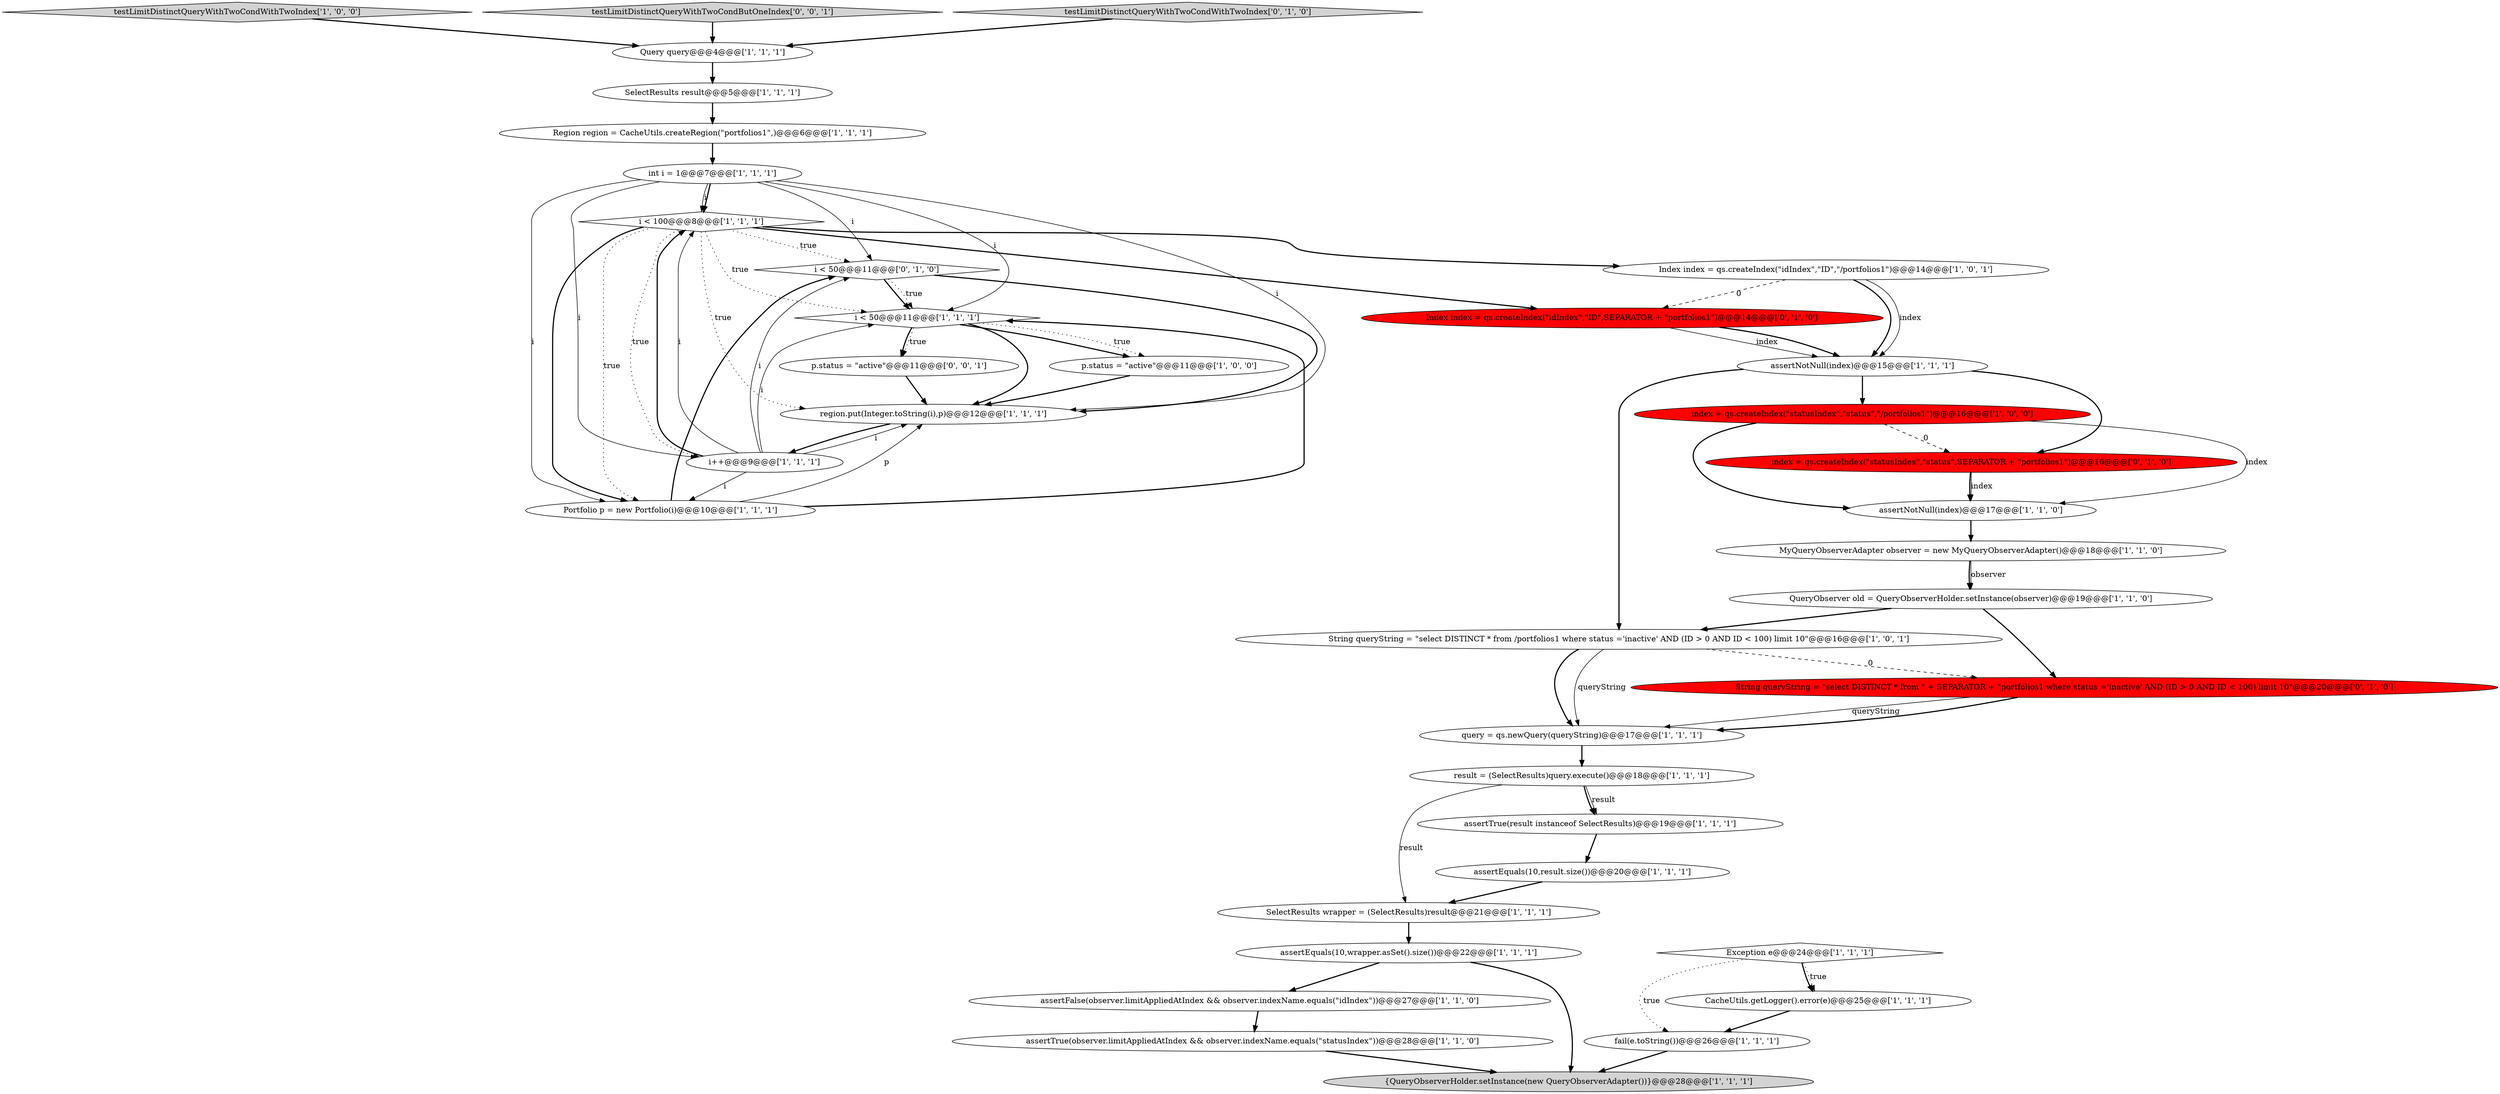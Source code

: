 digraph {
21 [style = filled, label = "SelectResults wrapper = (SelectResults)result@@@21@@@['1', '1', '1']", fillcolor = white, shape = ellipse image = "AAA0AAABBB1BBB"];
35 [style = filled, label = "p.status = \"active\"@@@11@@@['0', '0', '1']", fillcolor = white, shape = ellipse image = "AAA0AAABBB3BBB"];
3 [style = filled, label = "Query query@@@4@@@['1', '1', '1']", fillcolor = white, shape = ellipse image = "AAA0AAABBB1BBB"];
11 [style = filled, label = "result = (SelectResults)query.execute()@@@18@@@['1', '1', '1']", fillcolor = white, shape = ellipse image = "AAA0AAABBB1BBB"];
6 [style = filled, label = "testLimitDistinctQueryWithTwoCondWithTwoIndex['1', '0', '0']", fillcolor = lightgray, shape = diamond image = "AAA0AAABBB1BBB"];
30 [style = filled, label = "index = qs.createIndex(\"statusIndex\",\"status\",SEPARATOR + \"portfolios1\")@@@16@@@['0', '1', '0']", fillcolor = red, shape = ellipse image = "AAA1AAABBB2BBB"];
26 [style = filled, label = "Region region = CacheUtils.createRegion(\"portfolios1\",)@@@6@@@['1', '1', '1']", fillcolor = white, shape = ellipse image = "AAA0AAABBB1BBB"];
28 [style = filled, label = "assertEquals(10,wrapper.asSet().size())@@@22@@@['1', '1', '1']", fillcolor = white, shape = ellipse image = "AAA0AAABBB1BBB"];
7 [style = filled, label = "QueryObserver old = QueryObserverHolder.setInstance(observer)@@@19@@@['1', '1', '0']", fillcolor = white, shape = ellipse image = "AAA0AAABBB1BBB"];
9 [style = filled, label = "assertFalse(observer.limitAppliedAtIndex && observer.indexName.equals(\"idIndex\"))@@@27@@@['1', '1', '0']", fillcolor = white, shape = ellipse image = "AAA0AAABBB1BBB"];
36 [style = filled, label = "testLimitDistinctQueryWithTwoCondButOneIndex['0', '0', '1']", fillcolor = lightgray, shape = diamond image = "AAA0AAABBB3BBB"];
33 [style = filled, label = "testLimitDistinctQueryWithTwoCondWithTwoIndex['0', '1', '0']", fillcolor = lightgray, shape = diamond image = "AAA0AAABBB2BBB"];
18 [style = filled, label = "query = qs.newQuery(queryString)@@@17@@@['1', '1', '1']", fillcolor = white, shape = ellipse image = "AAA0AAABBB1BBB"];
1 [style = filled, label = "MyQueryObserverAdapter observer = new MyQueryObserverAdapter()@@@18@@@['1', '1', '0']", fillcolor = white, shape = ellipse image = "AAA0AAABBB1BBB"];
32 [style = filled, label = "i < 50@@@11@@@['0', '1', '0']", fillcolor = white, shape = diamond image = "AAA0AAABBB2BBB"];
23 [style = filled, label = "assertNotNull(index)@@@17@@@['1', '1', '0']", fillcolor = white, shape = ellipse image = "AAA0AAABBB1BBB"];
31 [style = filled, label = "String queryString = \"select DISTINCT * from \" + SEPARATOR + \"portfolios1 where status ='inactive' AND (ID > 0 AND ID < 100) limit 10\"@@@20@@@['0', '1', '0']", fillcolor = red, shape = ellipse image = "AAA1AAABBB2BBB"];
5 [style = filled, label = "int i = 1@@@7@@@['1', '1', '1']", fillcolor = white, shape = ellipse image = "AAA0AAABBB1BBB"];
20 [style = filled, label = "{QueryObserverHolder.setInstance(new QueryObserverAdapter())}@@@28@@@['1', '1', '1']", fillcolor = lightgray, shape = ellipse image = "AAA0AAABBB1BBB"];
0 [style = filled, label = "Portfolio p = new Portfolio(i)@@@10@@@['1', '1', '1']", fillcolor = white, shape = ellipse image = "AAA0AAABBB1BBB"];
2 [style = filled, label = "assertNotNull(index)@@@15@@@['1', '1', '1']", fillcolor = white, shape = ellipse image = "AAA0AAABBB1BBB"];
27 [style = filled, label = "i < 50@@@11@@@['1', '1', '1']", fillcolor = white, shape = diamond image = "AAA0AAABBB1BBB"];
10 [style = filled, label = "String queryString = \"select DISTINCT * from /portfolios1 where status ='inactive' AND (ID > 0 AND ID < 100) limit 10\"@@@16@@@['1', '0', '1']", fillcolor = white, shape = ellipse image = "AAA0AAABBB1BBB"];
25 [style = filled, label = "CacheUtils.getLogger().error(e)@@@25@@@['1', '1', '1']", fillcolor = white, shape = ellipse image = "AAA0AAABBB1BBB"];
13 [style = filled, label = "SelectResults result@@@5@@@['1', '1', '1']", fillcolor = white, shape = ellipse image = "AAA0AAABBB1BBB"];
15 [style = filled, label = "region.put(Integer.toString(i),p)@@@12@@@['1', '1', '1']", fillcolor = white, shape = ellipse image = "AAA0AAABBB1BBB"];
29 [style = filled, label = "assertEquals(10,result.size())@@@20@@@['1', '1', '1']", fillcolor = white, shape = ellipse image = "AAA0AAABBB1BBB"];
8 [style = filled, label = "Exception e@@@24@@@['1', '1', '1']", fillcolor = white, shape = diamond image = "AAA0AAABBB1BBB"];
22 [style = filled, label = "fail(e.toString())@@@26@@@['1', '1', '1']", fillcolor = white, shape = ellipse image = "AAA0AAABBB1BBB"];
34 [style = filled, label = "Index index = qs.createIndex(\"idIndex\",\"ID\",SEPARATOR + \"portfolios1\")@@@14@@@['0', '1', '0']", fillcolor = red, shape = ellipse image = "AAA1AAABBB2BBB"];
24 [style = filled, label = "index = qs.createIndex(\"statusIndex\",\"status\",\"/portfolios1\")@@@16@@@['1', '0', '0']", fillcolor = red, shape = ellipse image = "AAA1AAABBB1BBB"];
16 [style = filled, label = "Index index = qs.createIndex(\"idIndex\",\"ID\",\"/portfolios1\")@@@14@@@['1', '0', '1']", fillcolor = white, shape = ellipse image = "AAA0AAABBB1BBB"];
17 [style = filled, label = "assertTrue(observer.limitAppliedAtIndex && observer.indexName.equals(\"statusIndex\"))@@@28@@@['1', '1', '0']", fillcolor = white, shape = ellipse image = "AAA0AAABBB1BBB"];
12 [style = filled, label = "i++@@@9@@@['1', '1', '1']", fillcolor = white, shape = ellipse image = "AAA0AAABBB1BBB"];
14 [style = filled, label = "p.status = \"active\"@@@11@@@['1', '0', '0']", fillcolor = white, shape = ellipse image = "AAA0AAABBB1BBB"];
4 [style = filled, label = "i < 100@@@8@@@['1', '1', '1']", fillcolor = white, shape = diamond image = "AAA0AAABBB1BBB"];
19 [style = filled, label = "assertTrue(result instanceof SelectResults)@@@19@@@['1', '1', '1']", fillcolor = white, shape = ellipse image = "AAA0AAABBB1BBB"];
10->18 [style = bold, label=""];
6->3 [style = bold, label=""];
27->14 [style = dotted, label="true"];
8->25 [style = dotted, label="true"];
34->2 [style = solid, label="index"];
33->3 [style = bold, label=""];
12->0 [style = solid, label="i"];
27->14 [style = bold, label=""];
25->22 [style = bold, label=""];
35->15 [style = bold, label=""];
28->20 [style = bold, label=""];
7->10 [style = bold, label=""];
10->18 [style = solid, label="queryString"];
26->5 [style = bold, label=""];
0->27 [style = bold, label=""];
19->29 [style = bold, label=""];
5->4 [style = solid, label="i"];
12->15 [style = solid, label="i"];
30->23 [style = solid, label="index"];
31->18 [style = solid, label="queryString"];
18->11 [style = bold, label=""];
30->23 [style = bold, label=""];
4->0 [style = dotted, label="true"];
10->31 [style = dashed, label="0"];
28->9 [style = bold, label=""];
9->17 [style = bold, label=""];
32->27 [style = bold, label=""];
31->18 [style = bold, label=""];
1->7 [style = solid, label="observer"];
7->31 [style = bold, label=""];
0->15 [style = solid, label="p"];
4->15 [style = dotted, label="true"];
24->30 [style = dashed, label="0"];
16->2 [style = bold, label=""];
11->19 [style = bold, label=""];
2->10 [style = bold, label=""];
5->32 [style = solid, label="i"];
1->7 [style = bold, label=""];
16->2 [style = solid, label="index"];
27->15 [style = bold, label=""];
29->21 [style = bold, label=""];
27->35 [style = bold, label=""];
21->28 [style = bold, label=""];
4->0 [style = bold, label=""];
12->27 [style = solid, label="i"];
11->21 [style = solid, label="result"];
11->19 [style = solid, label="result"];
16->34 [style = dashed, label="0"];
32->27 [style = dotted, label="true"];
12->4 [style = bold, label=""];
22->20 [style = bold, label=""];
34->2 [style = bold, label=""];
13->26 [style = bold, label=""];
12->32 [style = solid, label="i"];
5->15 [style = solid, label="i"];
12->4 [style = solid, label="i"];
24->23 [style = solid, label="index"];
5->4 [style = bold, label=""];
32->15 [style = bold, label=""];
4->27 [style = dotted, label="true"];
5->0 [style = solid, label="i"];
3->13 [style = bold, label=""];
23->1 [style = bold, label=""];
8->22 [style = dotted, label="true"];
5->27 [style = solid, label="i"];
14->15 [style = bold, label=""];
15->12 [style = bold, label=""];
2->24 [style = bold, label=""];
0->32 [style = bold, label=""];
2->30 [style = bold, label=""];
4->12 [style = dotted, label="true"];
4->32 [style = dotted, label="true"];
27->35 [style = dotted, label="true"];
8->25 [style = bold, label=""];
5->12 [style = solid, label="i"];
4->34 [style = bold, label=""];
4->16 [style = bold, label=""];
17->20 [style = bold, label=""];
24->23 [style = bold, label=""];
36->3 [style = bold, label=""];
}
